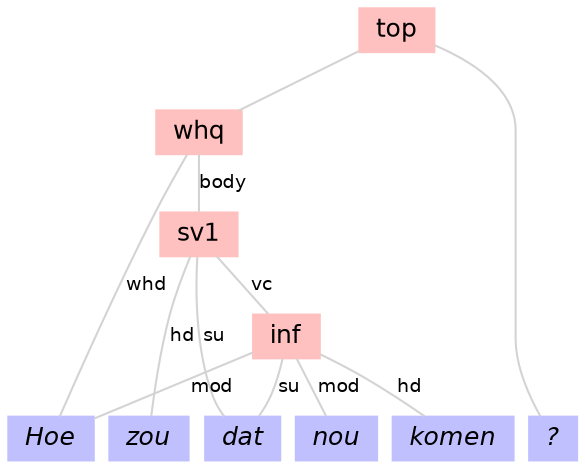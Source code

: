 strict graph gr {

    ranksep=".25 equally"
    nodesep=.05
    ordering=out

    node [shape=box, height=0, width=0, style=filled, fontsize=12, color="#ffc0c0", fontname="Helvetica"];

    n0 [label="top"];
    n1 [label="whq"];
    n3 [label="sv1"];
    n6 [label="inf"];

    node [fontname="Helvetica-Oblique", shape=box, color="#c0c0ff", style=filled];

    t2 [label="Hoe"];
    t4 [label="zou"];
    t5 [label="dat"];
    t9 [label="nou"];
    t10 [label="komen"];
    t11 [label="?"];

    {rank=same; edge[style=invis]; t2 -- t4 -- t5 -- t9 -- t10 -- t11 }

    edge [color="#d3d3d3", fontname="Helvetica", fontsize=9];

    n0 -- n1;
    n0 -- t11;
    n1 -- t2 [label="whd"];
    n1 -- n3 [label="body"];
    n3 -- t4 [label="hd"];
    n3 -- t5 [label="su"];
    n3 -- n6 [label="vc"];
    n6 -- t2 [label="mod"];
    n6 -- t5 [label="su"];
    n6 -- t9 [label="mod"];
    n6 -- t10 [label="hd"];
}
